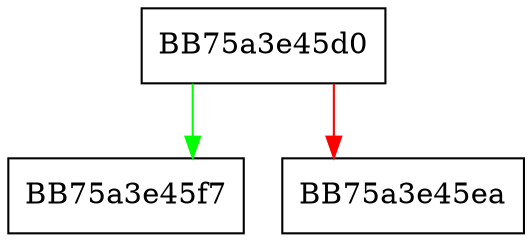 digraph mp_lua_api_nri_GetURI {
  node [shape="box"];
  graph [splines=ortho];
  BB75a3e45d0 -> BB75a3e45f7 [color="green"];
  BB75a3e45d0 -> BB75a3e45ea [color="red"];
}